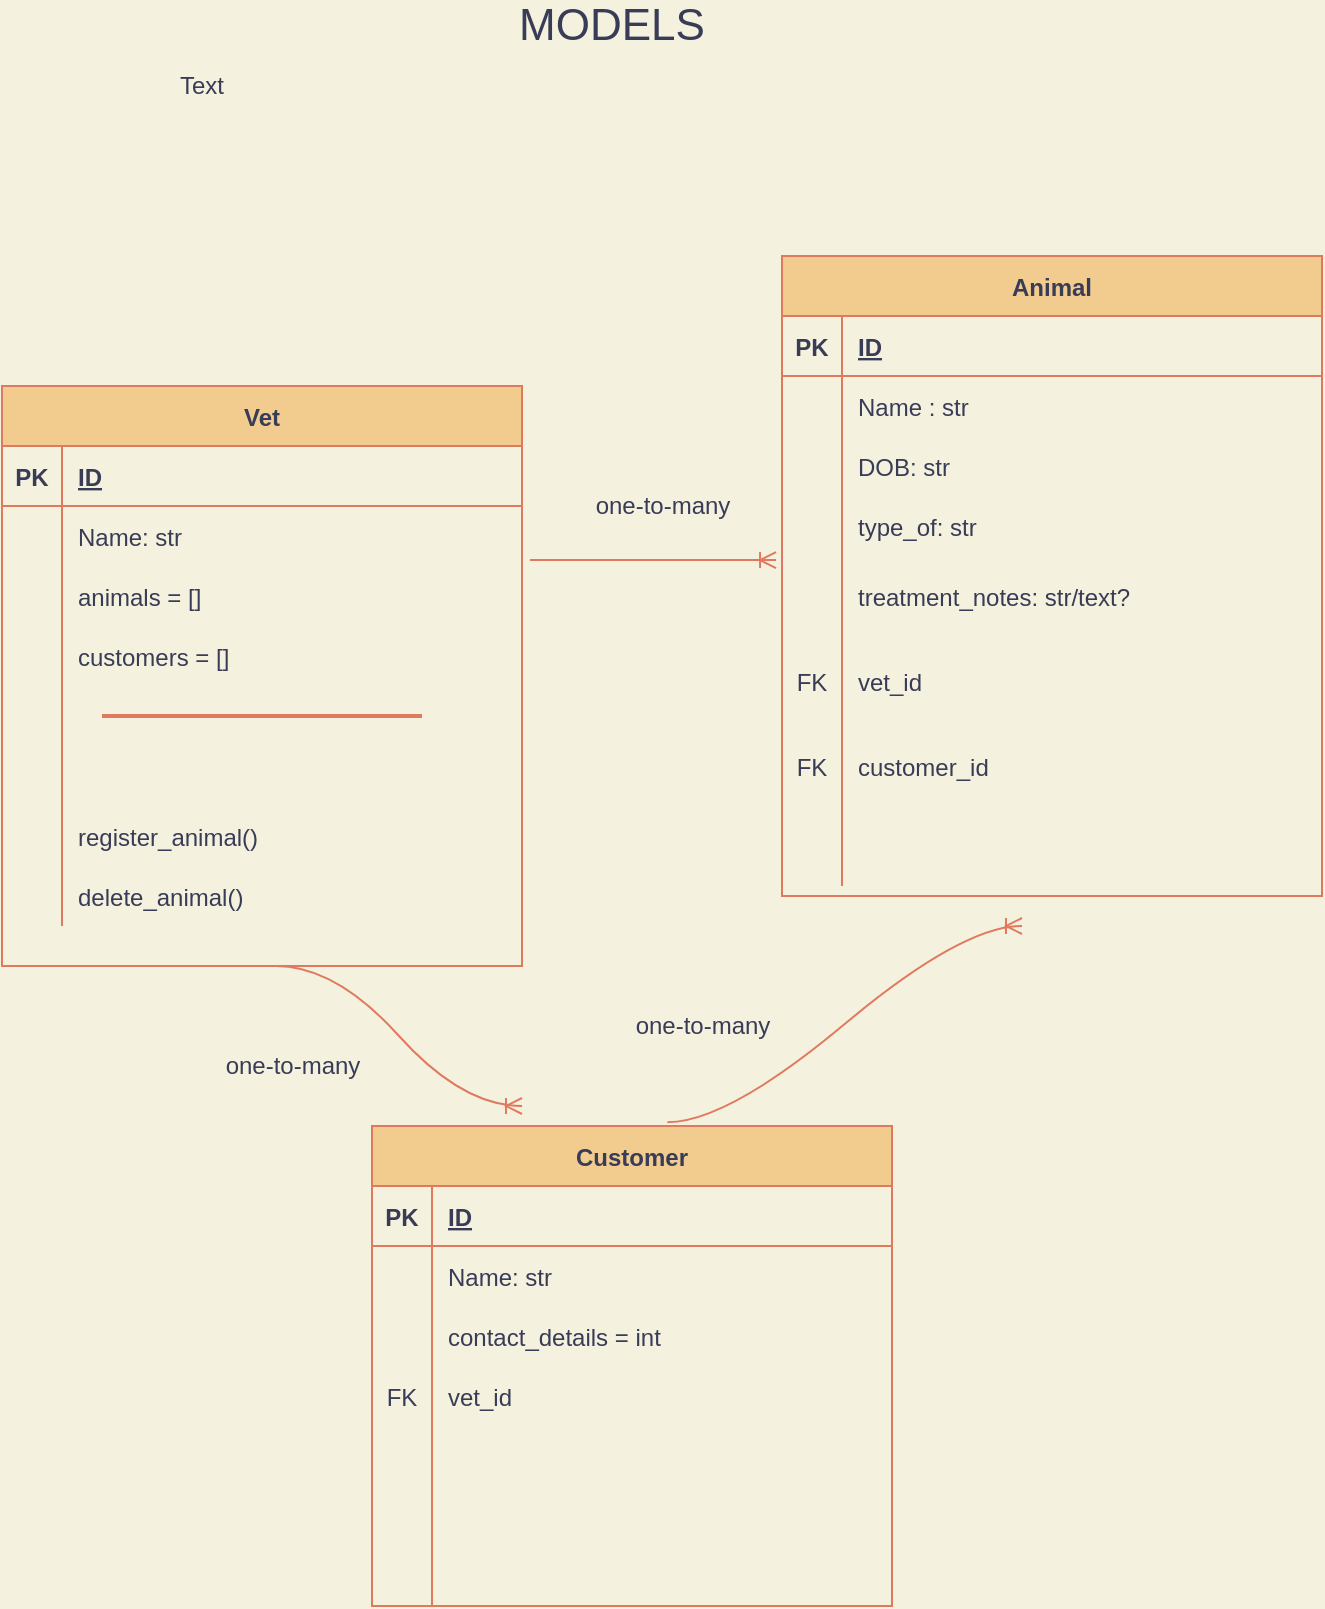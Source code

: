 <mxfile version="13.10.0" type="embed" pages="2">
    <diagram id="R2lEEEUBdFMjLlhIrx00" name="Page-1">
        <mxGraphModel dx="739" dy="760" grid="1" gridSize="10" guides="1" tooltips="1" connect="1" arrows="1" fold="1" page="1" pageScale="1" pageWidth="850" pageHeight="1100" background="#F4F1DE" math="0" shadow="0" extFonts="Permanent Marker^https://fonts.googleapis.com/css?family=Permanent+Marker">
            <root>
                <mxCell id="0"/>
                <mxCell id="1" parent="0"/>
                <mxCell id="C-vyLk0tnHw3VtMMgP7b-2" value="Animal" style="shape=table;startSize=30;container=1;collapsible=1;childLayout=tableLayout;fixedRows=1;rowLines=0;fontStyle=1;align=center;resizeLast=1;fillColor=#F2CC8F;strokeColor=#E07A5F;fontColor=#393C56;" parent="1" vertex="1">
                    <mxGeometry x="490" y="195" width="270" height="320" as="geometry"/>
                </mxCell>
                <mxCell id="C-vyLk0tnHw3VtMMgP7b-3" value="" style="shape=partialRectangle;collapsible=0;dropTarget=0;pointerEvents=0;fillColor=none;points=[[0,0.5],[1,0.5]];portConstraint=eastwest;top=0;left=0;right=0;bottom=1;strokeColor=#E07A5F;fontColor=#393C56;" parent="C-vyLk0tnHw3VtMMgP7b-2" vertex="1">
                    <mxGeometry y="30" width="270" height="30" as="geometry"/>
                </mxCell>
                <mxCell id="C-vyLk0tnHw3VtMMgP7b-4" value="PK" style="shape=partialRectangle;overflow=hidden;connectable=0;fillColor=none;top=0;left=0;bottom=0;right=0;fontStyle=1;strokeColor=#E07A5F;fontColor=#393C56;" parent="C-vyLk0tnHw3VtMMgP7b-3" vertex="1">
                    <mxGeometry width="30" height="30" as="geometry"/>
                </mxCell>
                <mxCell id="C-vyLk0tnHw3VtMMgP7b-5" value="ID" style="shape=partialRectangle;overflow=hidden;connectable=0;fillColor=none;top=0;left=0;bottom=0;right=0;align=left;spacingLeft=6;fontStyle=5;strokeColor=#E07A5F;fontColor=#393C56;" parent="C-vyLk0tnHw3VtMMgP7b-3" vertex="1">
                    <mxGeometry x="30" width="240" height="30" as="geometry"/>
                </mxCell>
                <mxCell id="C-vyLk0tnHw3VtMMgP7b-6" value="" style="shape=partialRectangle;collapsible=0;dropTarget=0;pointerEvents=0;fillColor=none;points=[[0,0.5],[1,0.5]];portConstraint=eastwest;top=0;left=0;right=0;bottom=0;strokeColor=#E07A5F;fontColor=#393C56;" parent="C-vyLk0tnHw3VtMMgP7b-2" vertex="1">
                    <mxGeometry y="60" width="270" height="30" as="geometry"/>
                </mxCell>
                <mxCell id="C-vyLk0tnHw3VtMMgP7b-7" value="" style="shape=partialRectangle;overflow=hidden;connectable=0;fillColor=none;top=0;left=0;bottom=0;right=0;strokeColor=#E07A5F;fontColor=#393C56;" parent="C-vyLk0tnHw3VtMMgP7b-6" vertex="1">
                    <mxGeometry width="30" height="30" as="geometry"/>
                </mxCell>
                <mxCell id="C-vyLk0tnHw3VtMMgP7b-8" value="Name : str" style="shape=partialRectangle;overflow=hidden;connectable=0;fillColor=none;top=0;left=0;bottom=0;right=0;align=left;spacingLeft=6;strokeColor=#E07A5F;fontColor=#393C56;" parent="C-vyLk0tnHw3VtMMgP7b-6" vertex="1">
                    <mxGeometry x="30" width="240" height="30" as="geometry"/>
                </mxCell>
                <mxCell id="C-vyLk0tnHw3VtMMgP7b-9" value="" style="shape=partialRectangle;collapsible=0;dropTarget=0;pointerEvents=0;fillColor=none;points=[[0,0.5],[1,0.5]];portConstraint=eastwest;top=0;left=0;right=0;bottom=0;strokeColor=#E07A5F;fontColor=#393C56;" parent="C-vyLk0tnHw3VtMMgP7b-2" vertex="1">
                    <mxGeometry y="90" width="270" height="30" as="geometry"/>
                </mxCell>
                <mxCell id="C-vyLk0tnHw3VtMMgP7b-10" value="" style="shape=partialRectangle;overflow=hidden;connectable=0;fillColor=none;top=0;left=0;bottom=0;right=0;strokeColor=#E07A5F;fontColor=#393C56;" parent="C-vyLk0tnHw3VtMMgP7b-9" vertex="1">
                    <mxGeometry width="30" height="30" as="geometry"/>
                </mxCell>
                <mxCell id="C-vyLk0tnHw3VtMMgP7b-11" value="DOB: str" style="shape=partialRectangle;overflow=hidden;connectable=0;fillColor=none;top=0;left=0;bottom=0;right=0;align=left;spacingLeft=6;strokeColor=#E07A5F;fontColor=#393C56;" parent="C-vyLk0tnHw3VtMMgP7b-9" vertex="1">
                    <mxGeometry x="30" width="240" height="30" as="geometry"/>
                </mxCell>
                <mxCell id="m3qaLlp12Cmb-U1JboAg-4" value="" style="shape=partialRectangle;collapsible=0;dropTarget=0;pointerEvents=0;fillColor=none;points=[[0,0.5],[1,0.5]];portConstraint=eastwest;top=0;left=0;right=0;bottom=0;strokeColor=#E07A5F;fontColor=#393C56;" parent="C-vyLk0tnHw3VtMMgP7b-2" vertex="1">
                    <mxGeometry y="120" width="270" height="30" as="geometry"/>
                </mxCell>
                <mxCell id="m3qaLlp12Cmb-U1JboAg-5" value="" style="shape=partialRectangle;overflow=hidden;connectable=0;fillColor=none;top=0;left=0;bottom=0;right=0;strokeColor=#E07A5F;fontColor=#393C56;" parent="m3qaLlp12Cmb-U1JboAg-4" vertex="1">
                    <mxGeometry width="30" height="30" as="geometry"/>
                </mxCell>
                <mxCell id="m3qaLlp12Cmb-U1JboAg-6" value="type_of: str" style="shape=partialRectangle;overflow=hidden;connectable=0;fillColor=none;top=0;left=0;bottom=0;right=0;align=left;spacingLeft=6;strokeColor=#E07A5F;fontColor=#393C56;" parent="m3qaLlp12Cmb-U1JboAg-4" vertex="1">
                    <mxGeometry x="30" width="240" height="30" as="geometry"/>
                </mxCell>
                <mxCell id="m3qaLlp12Cmb-U1JboAg-10" value="" style="shape=partialRectangle;collapsible=0;dropTarget=0;pointerEvents=0;fillColor=none;points=[[0,0.5],[1,0.5]];portConstraint=eastwest;top=0;left=0;right=0;bottom=0;strokeColor=#E07A5F;fontColor=#393C56;" parent="C-vyLk0tnHw3VtMMgP7b-2" vertex="1">
                    <mxGeometry y="150" width="270" height="40" as="geometry"/>
                </mxCell>
                <mxCell id="m3qaLlp12Cmb-U1JboAg-11" value="" style="shape=partialRectangle;overflow=hidden;connectable=0;fillColor=none;top=0;left=0;bottom=0;right=0;strokeColor=#E07A5F;fontColor=#393C56;" parent="m3qaLlp12Cmb-U1JboAg-10" vertex="1">
                    <mxGeometry width="30" height="40" as="geometry"/>
                </mxCell>
                <mxCell id="m3qaLlp12Cmb-U1JboAg-12" value="treatment_notes: str/text?" style="shape=partialRectangle;overflow=hidden;connectable=0;fillColor=none;top=0;left=0;bottom=0;right=0;align=left;spacingLeft=6;strokeColor=#E07A5F;fontColor=#393C56;" parent="m3qaLlp12Cmb-U1JboAg-10" vertex="1">
                    <mxGeometry x="30" width="240" height="40" as="geometry"/>
                </mxCell>
                <mxCell id="m3qaLlp12Cmb-U1JboAg-13" value="" style="shape=partialRectangle;collapsible=0;dropTarget=0;pointerEvents=0;fillColor=none;points=[[0,0.5],[1,0.5]];portConstraint=eastwest;top=0;left=0;right=0;bottom=0;strokeColor=#E07A5F;fontColor=#393C56;" parent="C-vyLk0tnHw3VtMMgP7b-2" vertex="1">
                    <mxGeometry y="190" width="270" height="45" as="geometry"/>
                </mxCell>
                <mxCell id="m3qaLlp12Cmb-U1JboAg-14" value="FK" style="shape=partialRectangle;overflow=hidden;connectable=0;fillColor=none;top=0;left=0;bottom=0;right=0;strokeColor=#E07A5F;fontColor=#393C56;" parent="m3qaLlp12Cmb-U1JboAg-13" vertex="1">
                    <mxGeometry width="30" height="45" as="geometry"/>
                </mxCell>
                <mxCell id="m3qaLlp12Cmb-U1JboAg-15" value="vet_id" style="shape=partialRectangle;overflow=hidden;connectable=0;fillColor=none;top=0;left=0;bottom=0;right=0;align=left;spacingLeft=6;strokeColor=#E07A5F;fontColor=#393C56;" parent="m3qaLlp12Cmb-U1JboAg-13" vertex="1">
                    <mxGeometry x="30" width="240" height="45" as="geometry"/>
                </mxCell>
                <mxCell id="s-KigwSb3vza7i4PE5DC-38" value="" style="shape=partialRectangle;collapsible=0;dropTarget=0;pointerEvents=0;fillColor=none;points=[[0,0.5],[1,0.5]];portConstraint=eastwest;top=0;left=0;right=0;bottom=0;strokeColor=#E07A5F;fontColor=#393C56;" parent="C-vyLk0tnHw3VtMMgP7b-2" vertex="1">
                    <mxGeometry y="235" width="270" height="40" as="geometry"/>
                </mxCell>
                <mxCell id="s-KigwSb3vza7i4PE5DC-39" value="FK" style="shape=partialRectangle;overflow=hidden;connectable=0;fillColor=none;top=0;left=0;bottom=0;right=0;strokeColor=#E07A5F;fontColor=#393C56;" parent="s-KigwSb3vza7i4PE5DC-38" vertex="1">
                    <mxGeometry width="30" height="40" as="geometry"/>
                </mxCell>
                <mxCell id="s-KigwSb3vza7i4PE5DC-40" value="customer_id" style="shape=partialRectangle;overflow=hidden;connectable=0;fillColor=none;top=0;left=0;bottom=0;right=0;align=left;spacingLeft=6;strokeColor=#E07A5F;fontColor=#393C56;" parent="s-KigwSb3vza7i4PE5DC-38" vertex="1">
                    <mxGeometry x="30" width="240" height="40" as="geometry"/>
                </mxCell>
                <mxCell id="IXvi4t9SbVjZ0gb9KFW6-1" value="" style="shape=partialRectangle;collapsible=0;dropTarget=0;pointerEvents=0;fillColor=none;points=[[0,0.5],[1,0.5]];portConstraint=eastwest;top=0;left=0;right=0;bottom=0;strokeColor=#E07A5F;fontColor=#393C56;" parent="C-vyLk0tnHw3VtMMgP7b-2" vertex="1">
                    <mxGeometry y="275" width="270" height="40" as="geometry"/>
                </mxCell>
                <mxCell id="IXvi4t9SbVjZ0gb9KFW6-2" value="" style="shape=partialRectangle;overflow=hidden;connectable=0;fillColor=none;top=0;left=0;bottom=0;right=0;strokeColor=#E07A5F;fontColor=#393C56;" parent="IXvi4t9SbVjZ0gb9KFW6-1" vertex="1">
                    <mxGeometry width="30" height="40" as="geometry"/>
                </mxCell>
                <mxCell id="IXvi4t9SbVjZ0gb9KFW6-3" value="" style="shape=partialRectangle;overflow=hidden;connectable=0;fillColor=none;top=0;left=0;bottom=0;right=0;align=left;spacingLeft=6;strokeColor=#E07A5F;fontColor=#393C56;" parent="IXvi4t9SbVjZ0gb9KFW6-1" vertex="1">
                    <mxGeometry x="30" width="240" height="40" as="geometry"/>
                </mxCell>
                <mxCell id="C-vyLk0tnHw3VtMMgP7b-23" value="Customer" style="shape=table;startSize=30;container=1;collapsible=1;childLayout=tableLayout;fixedRows=1;rowLines=0;fontStyle=1;align=center;resizeLast=1;fillColor=#F2CC8F;strokeColor=#E07A5F;fontColor=#393C56;" parent="1" vertex="1">
                    <mxGeometry x="285" y="630" width="260" height="240" as="geometry"/>
                </mxCell>
                <mxCell id="C-vyLk0tnHw3VtMMgP7b-24" value="" style="shape=partialRectangle;collapsible=0;dropTarget=0;pointerEvents=0;fillColor=none;points=[[0,0.5],[1,0.5]];portConstraint=eastwest;top=0;left=0;right=0;bottom=1;strokeColor=#E07A5F;fontColor=#393C56;" parent="C-vyLk0tnHw3VtMMgP7b-23" vertex="1">
                    <mxGeometry y="30" width="260" height="30" as="geometry"/>
                </mxCell>
                <mxCell id="C-vyLk0tnHw3VtMMgP7b-25" value="PK" style="shape=partialRectangle;overflow=hidden;connectable=0;fillColor=none;top=0;left=0;bottom=0;right=0;fontStyle=1;strokeColor=#E07A5F;fontColor=#393C56;" parent="C-vyLk0tnHw3VtMMgP7b-24" vertex="1">
                    <mxGeometry width="30" height="30" as="geometry"/>
                </mxCell>
                <mxCell id="C-vyLk0tnHw3VtMMgP7b-26" value="ID" style="shape=partialRectangle;overflow=hidden;connectable=0;fillColor=none;top=0;left=0;bottom=0;right=0;align=left;spacingLeft=6;fontStyle=5;strokeColor=#E07A5F;fontColor=#393C56;" parent="C-vyLk0tnHw3VtMMgP7b-24" vertex="1">
                    <mxGeometry x="30" width="230" height="30" as="geometry"/>
                </mxCell>
                <mxCell id="C-vyLk0tnHw3VtMMgP7b-27" value="" style="shape=partialRectangle;collapsible=0;dropTarget=0;pointerEvents=0;fillColor=none;points=[[0,0.5],[1,0.5]];portConstraint=eastwest;top=0;left=0;right=0;bottom=0;strokeColor=#E07A5F;fontColor=#393C56;" parent="C-vyLk0tnHw3VtMMgP7b-23" vertex="1">
                    <mxGeometry y="60" width="260" height="30" as="geometry"/>
                </mxCell>
                <mxCell id="C-vyLk0tnHw3VtMMgP7b-28" value="" style="shape=partialRectangle;overflow=hidden;connectable=0;fillColor=none;top=0;left=0;bottom=0;right=0;strokeColor=#E07A5F;fontColor=#393C56;" parent="C-vyLk0tnHw3VtMMgP7b-27" vertex="1">
                    <mxGeometry width="30" height="30" as="geometry"/>
                </mxCell>
                <mxCell id="C-vyLk0tnHw3VtMMgP7b-29" value="Name: str" style="shape=partialRectangle;overflow=hidden;connectable=0;fillColor=none;top=0;left=0;bottom=0;right=0;align=left;spacingLeft=6;strokeColor=#E07A5F;fontColor=#393C56;" parent="C-vyLk0tnHw3VtMMgP7b-27" vertex="1">
                    <mxGeometry x="30" width="230" height="30" as="geometry"/>
                </mxCell>
                <mxCell id="4" value="" style="shape=partialRectangle;collapsible=0;dropTarget=0;pointerEvents=0;fillColor=none;points=[[0,0.5],[1,0.5]];portConstraint=eastwest;top=0;left=0;right=0;bottom=0;strokeColor=#E07A5F;fontColor=#393C56;" vertex="1" parent="C-vyLk0tnHw3VtMMgP7b-23">
                    <mxGeometry y="90" width="260" height="30" as="geometry"/>
                </mxCell>
                <mxCell id="5" value="" style="shape=partialRectangle;overflow=hidden;connectable=0;fillColor=none;top=0;left=0;bottom=0;right=0;strokeColor=#E07A5F;fontColor=#393C56;" vertex="1" parent="4">
                    <mxGeometry width="30" height="30" as="geometry"/>
                </mxCell>
                <mxCell id="6" value="contact_details = int" style="shape=partialRectangle;overflow=hidden;connectable=0;fillColor=none;top=0;left=0;bottom=0;right=0;align=left;spacingLeft=6;strokeColor=#E07A5F;fontColor=#393C56;" vertex="1" parent="4">
                    <mxGeometry x="30" width="230" height="30" as="geometry"/>
                </mxCell>
                <mxCell id="NEEXJx2L8Bbpgz6CrJtG-1" value="" style="shape=partialRectangle;collapsible=0;dropTarget=0;pointerEvents=0;fillColor=none;points=[[0,0.5],[1,0.5]];portConstraint=eastwest;top=0;left=0;right=0;bottom=0;strokeColor=#E07A5F;fontColor=#393C56;" parent="C-vyLk0tnHw3VtMMgP7b-23" vertex="1">
                    <mxGeometry y="120" width="260" height="30" as="geometry"/>
                </mxCell>
                <mxCell id="NEEXJx2L8Bbpgz6CrJtG-2" value="FK" style="shape=partialRectangle;overflow=hidden;connectable=0;fillColor=none;top=0;left=0;bottom=0;right=0;strokeColor=#E07A5F;fontColor=#393C56;" parent="NEEXJx2L8Bbpgz6CrJtG-1" vertex="1">
                    <mxGeometry width="30" height="30" as="geometry"/>
                </mxCell>
                <mxCell id="NEEXJx2L8Bbpgz6CrJtG-3" value="vet_id" style="shape=partialRectangle;overflow=hidden;connectable=0;fillColor=none;top=0;left=0;bottom=0;right=0;align=left;spacingLeft=6;strokeColor=#E07A5F;fontColor=#393C56;" parent="NEEXJx2L8Bbpgz6CrJtG-1" vertex="1">
                    <mxGeometry x="30" width="230" height="30" as="geometry"/>
                </mxCell>
                <mxCell id="sMl9wzCmshgmMqr8aEdK-1" value="" style="shape=partialRectangle;collapsible=0;dropTarget=0;pointerEvents=0;fillColor=none;points=[[0,0.5],[1,0.5]];portConstraint=eastwest;top=0;left=0;right=0;bottom=0;strokeColor=#E07A5F;fontColor=#393C56;" parent="C-vyLk0tnHw3VtMMgP7b-23" vertex="1">
                    <mxGeometry y="150" width="260" height="30" as="geometry"/>
                </mxCell>
                <mxCell id="sMl9wzCmshgmMqr8aEdK-2" value="" style="shape=partialRectangle;overflow=hidden;connectable=0;fillColor=none;top=0;left=0;bottom=0;right=0;strokeColor=#E07A5F;fontColor=#393C56;" parent="sMl9wzCmshgmMqr8aEdK-1" vertex="1">
                    <mxGeometry width="30" height="30" as="geometry"/>
                </mxCell>
                <mxCell id="sMl9wzCmshgmMqr8aEdK-3" value="" style="shape=partialRectangle;overflow=hidden;connectable=0;fillColor=none;top=0;left=0;bottom=0;right=0;align=left;spacingLeft=6;strokeColor=#E07A5F;fontColor=#393C56;" parent="sMl9wzCmshgmMqr8aEdK-1" vertex="1">
                    <mxGeometry x="30" width="230" height="30" as="geometry"/>
                </mxCell>
                <mxCell id="sMl9wzCmshgmMqr8aEdK-4" value="" style="shape=partialRectangle;collapsible=0;dropTarget=0;pointerEvents=0;fillColor=none;points=[[0,0.5],[1,0.5]];portConstraint=eastwest;top=0;left=0;right=0;bottom=0;strokeColor=#E07A5F;fontColor=#393C56;" parent="C-vyLk0tnHw3VtMMgP7b-23" vertex="1">
                    <mxGeometry y="180" width="260" height="30" as="geometry"/>
                </mxCell>
                <mxCell id="sMl9wzCmshgmMqr8aEdK-5" value="" style="shape=partialRectangle;overflow=hidden;connectable=0;fillColor=none;top=0;left=0;bottom=0;right=0;strokeColor=#E07A5F;fontColor=#393C56;" parent="sMl9wzCmshgmMqr8aEdK-4" vertex="1">
                    <mxGeometry width="30" height="30" as="geometry"/>
                </mxCell>
                <mxCell id="sMl9wzCmshgmMqr8aEdK-6" value="" style="shape=partialRectangle;overflow=hidden;connectable=0;fillColor=none;top=0;left=0;bottom=0;right=0;align=left;spacingLeft=6;strokeColor=#E07A5F;fontColor=#393C56;" parent="sMl9wzCmshgmMqr8aEdK-4" vertex="1">
                    <mxGeometry x="30" width="230" height="30" as="geometry"/>
                </mxCell>
                <mxCell id="s-KigwSb3vza7i4PE5DC-77" value="" style="shape=partialRectangle;collapsible=0;dropTarget=0;pointerEvents=0;fillColor=none;points=[[0,0.5],[1,0.5]];portConstraint=eastwest;top=0;left=0;right=0;bottom=0;strokeColor=#E07A5F;fontColor=#393C56;" parent="C-vyLk0tnHw3VtMMgP7b-23" vertex="1">
                    <mxGeometry y="210" width="260" height="30" as="geometry"/>
                </mxCell>
                <mxCell id="s-KigwSb3vza7i4PE5DC-78" value="" style="shape=partialRectangle;overflow=hidden;connectable=0;fillColor=none;top=0;left=0;bottom=0;right=0;strokeColor=#E07A5F;fontColor=#393C56;" parent="s-KigwSb3vza7i4PE5DC-77" vertex="1">
                    <mxGeometry width="30" height="30" as="geometry"/>
                </mxCell>
                <mxCell id="s-KigwSb3vza7i4PE5DC-79" value="" style="shape=partialRectangle;overflow=hidden;connectable=0;fillColor=none;top=0;left=0;bottom=0;right=0;align=left;spacingLeft=6;strokeColor=#E07A5F;fontColor=#393C56;" parent="s-KigwSb3vza7i4PE5DC-77" vertex="1">
                    <mxGeometry x="30" width="230" height="30" as="geometry"/>
                </mxCell>
                <mxCell id="m3qaLlp12Cmb-U1JboAg-1" value="" style="edgeStyle=entityRelationEdgeStyle;fontSize=12;html=1;endArrow=ERoneToMany;strokeColor=#E07A5F;fillColor=#F2CC8F;curved=1;entryX=-0.011;entryY=0.058;entryDx=0;entryDy=0;entryPerimeter=0;fontColor=#393C56;labelBackgroundColor=#F4F1DE;" parent="1" edge="1">
                    <mxGeometry width="100" height="100" relative="1" as="geometry">
                        <mxPoint x="364" y="347" as="sourcePoint"/>
                        <mxPoint x="487.03" y="347.03" as="targetPoint"/>
                    </mxGeometry>
                </mxCell>
                <mxCell id="2M-peekqNy5MApfXIUkE-1" value="MODELS" style="text;html=1;strokeColor=none;fillColor=none;align=center;verticalAlign=middle;whiteSpace=wrap;rounded=0;fontColor=#393C56;fontSize=22;" parent="1" vertex="1">
                    <mxGeometry x="385" y="70" width="40" height="20" as="geometry"/>
                </mxCell>
                <mxCell id="ScVmh2xk-ahlKoW7a5Xp-1" value="one-to-many" style="text;html=1;align=center;verticalAlign=middle;resizable=0;points=[];autosize=1;fontColor=#393C56;" parent="1" vertex="1">
                    <mxGeometry x="390" y="310" width="80" height="20" as="geometry"/>
                </mxCell>
                <mxCell id="s-KigwSb3vza7i4PE5DC-36" value="" style="line;strokeWidth=2;html=1;rounded=0;labelBackgroundColor=none;sketch=0;fillColor=#F2CC8F;fontColor=#393C56;strokeColor=#E07A5F;" parent="1" vertex="1">
                    <mxGeometry x="150" y="420" width="160" height="10" as="geometry"/>
                </mxCell>
                <mxCell id="s-KigwSb3vza7i4PE5DC-41" value="Vet" style="shape=table;startSize=30;container=1;collapsible=1;childLayout=tableLayout;fixedRows=1;rowLines=0;fontStyle=1;align=center;resizeLast=1;fillColor=#F2CC8F;strokeColor=#E07A5F;fontColor=#393C56;" parent="1" vertex="1">
                    <mxGeometry x="100" y="260" width="260" height="290" as="geometry"/>
                </mxCell>
                <mxCell id="s-KigwSb3vza7i4PE5DC-42" value="" style="shape=partialRectangle;collapsible=0;dropTarget=0;pointerEvents=0;fillColor=none;points=[[0,0.5],[1,0.5]];portConstraint=eastwest;top=0;left=0;right=0;bottom=1;strokeColor=#E07A5F;fontColor=#393C56;" parent="s-KigwSb3vza7i4PE5DC-41" vertex="1">
                    <mxGeometry y="30" width="260" height="30" as="geometry"/>
                </mxCell>
                <mxCell id="s-KigwSb3vza7i4PE5DC-43" value="PK" style="shape=partialRectangle;overflow=hidden;connectable=0;fillColor=none;top=0;left=0;bottom=0;right=0;fontStyle=1;strokeColor=#E07A5F;fontColor=#393C56;" parent="s-KigwSb3vza7i4PE5DC-42" vertex="1">
                    <mxGeometry width="30" height="30" as="geometry"/>
                </mxCell>
                <mxCell id="s-KigwSb3vza7i4PE5DC-44" value="ID" style="shape=partialRectangle;overflow=hidden;connectable=0;fillColor=none;top=0;left=0;bottom=0;right=0;align=left;spacingLeft=6;fontStyle=5;strokeColor=#E07A5F;fontColor=#393C56;" parent="s-KigwSb3vza7i4PE5DC-42" vertex="1">
                    <mxGeometry x="30" width="230" height="30" as="geometry"/>
                </mxCell>
                <mxCell id="s-KigwSb3vza7i4PE5DC-45" value="" style="shape=partialRectangle;collapsible=0;dropTarget=0;pointerEvents=0;fillColor=none;points=[[0,0.5],[1,0.5]];portConstraint=eastwest;top=0;left=0;right=0;bottom=0;strokeColor=#E07A5F;fontColor=#393C56;" parent="s-KigwSb3vza7i4PE5DC-41" vertex="1">
                    <mxGeometry y="60" width="260" height="30" as="geometry"/>
                </mxCell>
                <mxCell id="s-KigwSb3vza7i4PE5DC-46" value="" style="shape=partialRectangle;overflow=hidden;connectable=0;fillColor=none;top=0;left=0;bottom=0;right=0;strokeColor=#E07A5F;fontColor=#393C56;" parent="s-KigwSb3vza7i4PE5DC-45" vertex="1">
                    <mxGeometry width="30" height="30" as="geometry"/>
                </mxCell>
                <mxCell id="s-KigwSb3vza7i4PE5DC-47" value="Name: str" style="shape=partialRectangle;overflow=hidden;connectable=0;fillColor=none;top=0;left=0;bottom=0;right=0;align=left;spacingLeft=6;strokeColor=#E07A5F;fontColor=#393C56;" parent="s-KigwSb3vza7i4PE5DC-45" vertex="1">
                    <mxGeometry x="30" width="230" height="30" as="geometry"/>
                </mxCell>
                <mxCell id="s-KigwSb3vza7i4PE5DC-48" value="" style="shape=partialRectangle;collapsible=0;dropTarget=0;pointerEvents=0;fillColor=none;points=[[0,0.5],[1,0.5]];portConstraint=eastwest;top=0;left=0;right=0;bottom=0;strokeColor=#E07A5F;fontColor=#393C56;" parent="s-KigwSb3vza7i4PE5DC-41" vertex="1">
                    <mxGeometry y="90" width="260" height="30" as="geometry"/>
                </mxCell>
                <mxCell id="s-KigwSb3vza7i4PE5DC-49" value="" style="shape=partialRectangle;overflow=hidden;connectable=0;fillColor=none;top=0;left=0;bottom=0;right=0;strokeColor=#E07A5F;fontColor=#393C56;" parent="s-KigwSb3vza7i4PE5DC-48" vertex="1">
                    <mxGeometry width="30" height="30" as="geometry"/>
                </mxCell>
                <mxCell id="s-KigwSb3vza7i4PE5DC-50" value="animals = []" style="shape=partialRectangle;overflow=hidden;connectable=0;fillColor=none;top=0;left=0;bottom=0;right=0;align=left;spacingLeft=6;strokeColor=#E07A5F;fontColor=#393C56;" parent="s-KigwSb3vza7i4PE5DC-48" vertex="1">
                    <mxGeometry x="30" width="230" height="30" as="geometry"/>
                </mxCell>
                <mxCell id="s-KigwSb3vza7i4PE5DC-51" value="" style="shape=partialRectangle;collapsible=0;dropTarget=0;pointerEvents=0;fillColor=none;points=[[0,0.5],[1,0.5]];portConstraint=eastwest;top=0;left=0;right=0;bottom=0;strokeColor=#E07A5F;fontColor=#393C56;" parent="s-KigwSb3vza7i4PE5DC-41" vertex="1">
                    <mxGeometry y="120" width="260" height="30" as="geometry"/>
                </mxCell>
                <mxCell id="s-KigwSb3vza7i4PE5DC-52" value="" style="shape=partialRectangle;overflow=hidden;connectable=0;fillColor=none;top=0;left=0;bottom=0;right=0;strokeColor=#E07A5F;fontColor=#393C56;" parent="s-KigwSb3vza7i4PE5DC-51" vertex="1">
                    <mxGeometry width="30" height="30" as="geometry"/>
                </mxCell>
                <mxCell id="s-KigwSb3vza7i4PE5DC-53" value="customers = []" style="shape=partialRectangle;overflow=hidden;connectable=0;fillColor=none;top=0;left=0;bottom=0;right=0;align=left;spacingLeft=6;strokeColor=#E07A5F;fontColor=#393C56;" parent="s-KigwSb3vza7i4PE5DC-51" vertex="1">
                    <mxGeometry x="30" width="230" height="30" as="geometry"/>
                </mxCell>
                <mxCell id="s-KigwSb3vza7i4PE5DC-54" value="" style="shape=partialRectangle;collapsible=0;dropTarget=0;pointerEvents=0;fillColor=none;points=[[0,0.5],[1,0.5]];portConstraint=eastwest;top=0;left=0;right=0;bottom=0;strokeColor=#E07A5F;fontColor=#393C56;" parent="s-KigwSb3vza7i4PE5DC-41" vertex="1">
                    <mxGeometry y="150" width="260" height="30" as="geometry"/>
                </mxCell>
                <mxCell id="s-KigwSb3vza7i4PE5DC-55" value="" style="shape=partialRectangle;overflow=hidden;connectable=0;fillColor=none;top=0;left=0;bottom=0;right=0;strokeColor=#E07A5F;fontColor=#393C56;" parent="s-KigwSb3vza7i4PE5DC-54" vertex="1">
                    <mxGeometry width="30" height="30" as="geometry"/>
                </mxCell>
                <mxCell id="s-KigwSb3vza7i4PE5DC-56" value="" style="shape=partialRectangle;overflow=hidden;connectable=0;fillColor=none;top=0;left=0;bottom=0;right=0;align=left;spacingLeft=6;strokeColor=#E07A5F;fontColor=#393C56;" parent="s-KigwSb3vza7i4PE5DC-54" vertex="1">
                    <mxGeometry x="30" width="230" height="30" as="geometry"/>
                </mxCell>
                <mxCell id="s-KigwSb3vza7i4PE5DC-57" value="" style="shape=partialRectangle;collapsible=0;dropTarget=0;pointerEvents=0;fillColor=none;points=[[0,0.5],[1,0.5]];portConstraint=eastwest;top=0;left=0;right=0;bottom=0;strokeColor=#E07A5F;fontColor=#393C56;" parent="s-KigwSb3vza7i4PE5DC-41" vertex="1">
                    <mxGeometry y="180" width="260" height="30" as="geometry"/>
                </mxCell>
                <mxCell id="s-KigwSb3vza7i4PE5DC-58" value="" style="shape=partialRectangle;overflow=hidden;connectable=0;fillColor=none;top=0;left=0;bottom=0;right=0;strokeColor=#E07A5F;fontColor=#393C56;" parent="s-KigwSb3vza7i4PE5DC-57" vertex="1">
                    <mxGeometry width="30" height="30" as="geometry"/>
                </mxCell>
                <mxCell id="s-KigwSb3vza7i4PE5DC-59" value="" style="shape=partialRectangle;overflow=hidden;connectable=0;fillColor=none;top=0;left=0;bottom=0;right=0;align=left;spacingLeft=6;strokeColor=#E07A5F;fontColor=#393C56;" parent="s-KigwSb3vza7i4PE5DC-57" vertex="1">
                    <mxGeometry x="30" width="230" height="30" as="geometry"/>
                </mxCell>
                <mxCell id="s-KigwSb3vza7i4PE5DC-60" value="" style="shape=partialRectangle;collapsible=0;dropTarget=0;pointerEvents=0;fillColor=none;points=[[0,0.5],[1,0.5]];portConstraint=eastwest;top=0;left=0;right=0;bottom=0;strokeColor=#E07A5F;fontColor=#393C56;" parent="s-KigwSb3vza7i4PE5DC-41" vertex="1">
                    <mxGeometry y="210" width="260" height="30" as="geometry"/>
                </mxCell>
                <mxCell id="s-KigwSb3vza7i4PE5DC-61" value="" style="shape=partialRectangle;overflow=hidden;connectable=0;fillColor=none;top=0;left=0;bottom=0;right=0;strokeColor=#E07A5F;fontColor=#393C56;" parent="s-KigwSb3vza7i4PE5DC-60" vertex="1">
                    <mxGeometry width="30" height="30" as="geometry"/>
                </mxCell>
                <mxCell id="s-KigwSb3vza7i4PE5DC-62" value="register_animal()" style="shape=partialRectangle;overflow=hidden;connectable=0;fillColor=none;top=0;left=0;bottom=0;right=0;align=left;spacingLeft=6;strokeColor=#E07A5F;fontColor=#393C56;" parent="s-KigwSb3vza7i4PE5DC-60" vertex="1">
                    <mxGeometry x="30" width="230" height="30" as="geometry"/>
                </mxCell>
                <mxCell id="s-KigwSb3vza7i4PE5DC-63" value="" style="shape=partialRectangle;collapsible=0;dropTarget=0;pointerEvents=0;fillColor=none;points=[[0,0.5],[1,0.5]];portConstraint=eastwest;top=0;left=0;right=0;bottom=0;strokeColor=#E07A5F;fontColor=#393C56;" parent="s-KigwSb3vza7i4PE5DC-41" vertex="1">
                    <mxGeometry y="240" width="260" height="30" as="geometry"/>
                </mxCell>
                <mxCell id="s-KigwSb3vza7i4PE5DC-64" value="" style="shape=partialRectangle;overflow=hidden;connectable=0;fillColor=none;top=0;left=0;bottom=0;right=0;strokeColor=#E07A5F;fontColor=#393C56;" parent="s-KigwSb3vza7i4PE5DC-63" vertex="1">
                    <mxGeometry width="30" height="30" as="geometry"/>
                </mxCell>
                <mxCell id="s-KigwSb3vza7i4PE5DC-65" value="delete_animal()" style="shape=partialRectangle;overflow=hidden;connectable=0;fillColor=none;top=0;left=0;bottom=0;right=0;align=left;spacingLeft=6;strokeColor=#E07A5F;fontColor=#393C56;" parent="s-KigwSb3vza7i4PE5DC-63" vertex="1">
                    <mxGeometry x="30" width="230" height="30" as="geometry"/>
                </mxCell>
                <mxCell id="6WYZzebc0GBA0RKRzfge-1" value="" style="edgeStyle=entityRelationEdgeStyle;fontSize=12;html=1;endArrow=ERoneToMany;strokeColor=#E07A5F;fillColor=#F2CC8F;curved=1;fontColor=#393C56;labelBackgroundColor=#F4F1DE;" parent="1" edge="1">
                    <mxGeometry width="100" height="100" relative="1" as="geometry">
                        <mxPoint x="237" y="550" as="sourcePoint"/>
                        <mxPoint x="360" y="620" as="targetPoint"/>
                    </mxGeometry>
                </mxCell>
                <mxCell id="6WYZzebc0GBA0RKRzfge-2" value="one-to-many" style="text;html=1;align=center;verticalAlign=middle;resizable=0;points=[];autosize=1;fontColor=#393C56;" parent="1" vertex="1">
                    <mxGeometry x="205" y="590" width="80" height="20" as="geometry"/>
                </mxCell>
                <mxCell id="6WYZzebc0GBA0RKRzfge-3" value="" style="edgeStyle=entityRelationEdgeStyle;fontSize=12;html=1;endArrow=ERoneToMany;strokeColor=#E07A5F;fillColor=#F2CC8F;curved=1;exitX=0.568;exitY=-0.008;exitDx=0;exitDy=0;exitPerimeter=0;fontColor=#393C56;labelBackgroundColor=#F4F1DE;" parent="1" source="C-vyLk0tnHw3VtMMgP7b-23" edge="1">
                    <mxGeometry width="100" height="100" relative="1" as="geometry">
                        <mxPoint x="440" y="550" as="sourcePoint"/>
                        <mxPoint x="610" y="530" as="targetPoint"/>
                    </mxGeometry>
                </mxCell>
                <mxCell id="6WYZzebc0GBA0RKRzfge-4" value="one-to-many" style="text;html=1;align=center;verticalAlign=middle;resizable=0;points=[];autosize=1;fontColor=#393C56;" parent="1" vertex="1">
                    <mxGeometry x="410" y="570" width="80" height="20" as="geometry"/>
                </mxCell>
                <mxCell id="2" value="Text" style="text;html=1;strokeColor=none;fillColor=none;align=center;verticalAlign=middle;whiteSpace=wrap;rounded=0;sketch=0;fontColor=#393C56;" vertex="1" parent="1">
                    <mxGeometry x="180" y="100" width="40" height="20" as="geometry"/>
                </mxCell>
            </root>
        </mxGraphModel>
    </diagram>
    <diagram id="rSBqZeCoSOHBdyiPo5w2" name="Page-2">
        <mxGraphModel dx="928" dy="565" grid="1" gridSize="10" guides="1" tooltips="1" connect="1" arrows="1" fold="1" page="1" pageScale="1" pageWidth="827" pageHeight="1169" math="0" shadow="0">
            <root>
                <mxCell id="lDHYs7ZyNJDyZTK_fsyR-0"/>
                <mxCell id="lDHYs7ZyNJDyZTK_fsyR-1" parent="lDHYs7ZyNJDyZTK_fsyR-0"/>
                <mxCell id="Sy6s8A0JcSs1XR2398G7-0" value="MODEL" style="text;html=1;align=center;verticalAlign=middle;resizable=0;points=[];autosize=1;fontColor=#095C86;fontStyle=1" parent="lDHYs7ZyNJDyZTK_fsyR-1" vertex="1">
                    <mxGeometry x="120" y="30" width="60" height="20" as="geometry"/>
                </mxCell>
                <mxCell id="Sy6s8A0JcSs1XR2398G7-1" value="DATABASE" style="text;html=1;align=center;verticalAlign=middle;resizable=0;points=[];autosize=1;fontColor=#095C86;fontStyle=1" parent="lDHYs7ZyNJDyZTK_fsyR-1" vertex="1">
                    <mxGeometry x="110" y="330" width="80" height="20" as="geometry"/>
                </mxCell>
                <mxCell id="Sy6s8A0JcSs1XR2398G7-2" value="Animals" style="swimlane;fontStyle=0;childLayout=stackLayout;horizontal=1;startSize=26;horizontalStack=0;resizeParent=1;resizeParentMax=0;resizeLast=0;collapsible=1;marginBottom=0;align=center;fontSize=14;rounded=0;strokeColor=#AF45ED;fillColor=#F694C1;fontColor=#095C86;" parent="lDHYs7ZyNJDyZTK_fsyR-1" vertex="1">
                    <mxGeometry x="90" y="70" width="160" height="188" as="geometry"/>
                </mxCell>
                <mxCell id="Sy6s8A0JcSs1XR2398G7-3" value="NAME = STR" style="text;strokeColor=none;fillColor=none;spacingLeft=4;spacingRight=4;overflow=hidden;rotatable=0;points=[[0,0.5],[1,0.5]];portConstraint=eastwest;fontSize=12;fontColor=#095C86;" parent="Sy6s8A0JcSs1XR2398G7-2" vertex="1">
                    <mxGeometry y="26" width="160" height="30" as="geometry"/>
                </mxCell>
                <mxCell id="Sy6s8A0JcSs1XR2398G7-4" value="DOB = STR" style="text;strokeColor=none;fillColor=none;spacingLeft=4;spacingRight=4;overflow=hidden;rotatable=0;points=[[0,0.5],[1,0.5]];portConstraint=eastwest;fontSize=12;fontColor=#095C86;" parent="Sy6s8A0JcSs1XR2398G7-2" vertex="1">
                    <mxGeometry y="56" width="160" height="30" as="geometry"/>
                </mxCell>
                <mxCell id="Sy6s8A0JcSs1XR2398G7-5" value="TYPE = STR" style="text;strokeColor=none;fillColor=none;spacingLeft=4;spacingRight=4;overflow=hidden;rotatable=0;points=[[0,0.5],[1,0.5]];portConstraint=eastwest;fontSize=12;fontColor=#095C86;" parent="Sy6s8A0JcSs1XR2398G7-2" vertex="1">
                    <mxGeometry y="86" width="160" height="34" as="geometry"/>
                </mxCell>
                <mxCell id="Sy6s8A0JcSs1XR2398G7-6" value="CONTACT_DETAILS = INT" style="text;strokeColor=none;fillColor=none;spacingLeft=4;spacingRight=4;overflow=hidden;rotatable=0;points=[[0,0.5],[1,0.5]];portConstraint=eastwest;fontSize=12;fontColor=#095C86;" parent="Sy6s8A0JcSs1XR2398G7-2" vertex="1">
                    <mxGeometry y="120" width="160" height="34" as="geometry"/>
                </mxCell>
                <mxCell id="Sy6s8A0JcSs1XR2398G7-7" value="NOTES = STR" style="text;strokeColor=none;fillColor=none;spacingLeft=4;spacingRight=4;overflow=hidden;rotatable=0;points=[[0,0.5],[1,0.5]];portConstraint=eastwest;fontSize=12;fontColor=#095C86;" parent="Sy6s8A0JcSs1XR2398G7-2" vertex="1">
                    <mxGeometry y="154" width="160" height="34" as="geometry"/>
                </mxCell>
                <mxCell id="Sy6s8A0JcSs1XR2398G7-23" value="Animals" style="shape=table;html=1;whiteSpace=wrap;startSize=30;container=1;collapsible=0;childLayout=tableLayout;fontStyle=1;align=center;rounded=0;strokeColor=#AF45ED;fillColor=#F694C1;fontColor=#095C86;" parent="lDHYs7ZyNJDyZTK_fsyR-1" vertex="1">
                    <mxGeometry x="80" y="740" width="1350" height="180" as="geometry"/>
                </mxCell>
                <mxCell id="Sy6s8A0JcSs1XR2398G7-24" value="" style="shape=partialRectangle;html=1;whiteSpace=wrap;collapsible=0;dropTarget=0;pointerEvents=0;fillColor=none;top=0;left=0;bottom=0;right=0;points=[[0,0.5],[1,0.5]];portConstraint=eastwest;strokeColor=#AF45ED;fontColor=#095C86;" parent="Sy6s8A0JcSs1XR2398G7-23" vertex="1">
                    <mxGeometry y="30" width="1350" height="50" as="geometry"/>
                </mxCell>
                <mxCell id="Sy6s8A0JcSs1XR2398G7-25" value="PK_Animal_ID" style="shape=partialRectangle;html=1;whiteSpace=wrap;connectable=0;fillColor=none;top=0;left=0;bottom=0;right=0;overflow=hidden;strokeColor=#AF45ED;fontColor=#095C86;" parent="Sy6s8A0JcSs1XR2398G7-24" vertex="1">
                    <mxGeometry width="168" height="50" as="geometry"/>
                </mxCell>
                <mxCell id="Sy6s8A0JcSs1XR2398G7-26" value="NAME" style="shape=partialRectangle;html=1;whiteSpace=wrap;connectable=0;fillColor=none;top=0;left=0;bottom=0;right=0;overflow=hidden;strokeColor=#AF45ED;fontColor=#095C86;" parent="Sy6s8A0JcSs1XR2398G7-24" vertex="1">
                    <mxGeometry x="168" width="172" height="50" as="geometry"/>
                </mxCell>
                <mxCell id="Sy6s8A0JcSs1XR2398G7-27" value="DOB" style="shape=partialRectangle;html=1;whiteSpace=wrap;connectable=0;fillColor=none;top=0;left=0;bottom=0;right=0;overflow=hidden;strokeColor=#AF45ED;fontColor=#095C86;" parent="Sy6s8A0JcSs1XR2398G7-24" vertex="1">
                    <mxGeometry x="340" width="167" height="50" as="geometry"/>
                </mxCell>
                <mxCell id="Sy6s8A0JcSs1XR2398G7-51" value="TYPE" style="shape=partialRectangle;html=1;whiteSpace=wrap;connectable=0;fillColor=none;top=0;left=0;bottom=0;right=0;overflow=hidden;strokeColor=#AF45ED;fontColor=#095C86;" parent="Sy6s8A0JcSs1XR2398G7-24" vertex="1">
                    <mxGeometry x="507" width="169" height="50" as="geometry"/>
                </mxCell>
                <mxCell id="Sy6s8A0JcSs1XR2398G7-54" value="&lt;span&gt;CONTACT_DETAILS&lt;/span&gt;" style="shape=partialRectangle;html=1;whiteSpace=wrap;connectable=0;fillColor=none;top=0;left=0;bottom=0;right=0;overflow=hidden;strokeColor=#AF45ED;fontColor=#095C86;" parent="Sy6s8A0JcSs1XR2398G7-24" vertex="1">
                    <mxGeometry x="676" width="168" height="50" as="geometry"/>
                </mxCell>
                <mxCell id="Sy6s8A0JcSs1XR2398G7-48" value="NOTES" style="shape=partialRectangle;html=1;whiteSpace=wrap;connectable=0;fillColor=none;top=0;left=0;bottom=0;right=0;overflow=hidden;strokeColor=#AF45ED;fontColor=#095C86;" parent="Sy6s8A0JcSs1XR2398G7-24" vertex="1">
                    <mxGeometry x="844" width="170" height="50" as="geometry"/>
                </mxCell>
                <mxCell id="Wd3YeD7j31b_GXN4Pdq--17" value="FK_Vet_ID" style="shape=partialRectangle;html=1;whiteSpace=wrap;connectable=0;fillColor=none;top=0;left=0;bottom=0;right=0;overflow=hidden;strokeColor=#AF45ED;fontColor=#095C86;" parent="Sy6s8A0JcSs1XR2398G7-24" vertex="1">
                    <mxGeometry x="1014" width="168" height="50" as="geometry"/>
                </mxCell>
                <mxCell id="aN0Vx6FvsE0vehQAyJre-19" value="FK_Customer_ID&lt;br&gt;" style="shape=partialRectangle;html=1;whiteSpace=wrap;connectable=0;fillColor=none;top=0;left=0;bottom=0;right=0;overflow=hidden;strokeColor=#AF45ED;fontColor=#095C86;" parent="Sy6s8A0JcSs1XR2398G7-24" vertex="1">
                    <mxGeometry x="1182" width="168" height="50" as="geometry"/>
                </mxCell>
                <mxCell id="Sy6s8A0JcSs1XR2398G7-28" value="" style="shape=partialRectangle;html=1;whiteSpace=wrap;collapsible=0;dropTarget=0;pointerEvents=0;fillColor=none;top=0;left=0;bottom=0;right=0;points=[[0,0.5],[1,0.5]];portConstraint=eastwest;strokeColor=#AF45ED;fontColor=#095C86;" parent="Sy6s8A0JcSs1XR2398G7-23" vertex="1">
                    <mxGeometry y="80" width="1350" height="50" as="geometry"/>
                </mxCell>
                <mxCell id="Sy6s8A0JcSs1XR2398G7-29" value="1" style="shape=partialRectangle;html=1;whiteSpace=wrap;connectable=0;fillColor=none;top=0;left=0;bottom=0;right=0;overflow=hidden;strokeColor=#AF45ED;fontColor=#095C86;" parent="Sy6s8A0JcSs1XR2398G7-28" vertex="1">
                    <mxGeometry width="168" height="50" as="geometry"/>
                </mxCell>
                <mxCell id="Sy6s8A0JcSs1XR2398G7-30" value="ZERO" style="shape=partialRectangle;html=1;whiteSpace=wrap;connectable=0;fillColor=none;top=0;left=0;bottom=0;right=0;overflow=hidden;strokeColor=#AF45ED;fontColor=#095C86;" parent="Sy6s8A0JcSs1XR2398G7-28" vertex="1">
                    <mxGeometry x="168" width="172" height="50" as="geometry"/>
                </mxCell>
                <mxCell id="Sy6s8A0JcSs1XR2398G7-31" value="" style="shape=partialRectangle;html=1;whiteSpace=wrap;connectable=0;fillColor=none;top=0;left=0;bottom=0;right=0;overflow=hidden;strokeColor=#AF45ED;fontColor=#095C86;" parent="Sy6s8A0JcSs1XR2398G7-28" vertex="1">
                    <mxGeometry x="340" width="167" height="50" as="geometry"/>
                </mxCell>
                <mxCell id="Sy6s8A0JcSs1XR2398G7-52" style="shape=partialRectangle;html=1;whiteSpace=wrap;connectable=0;fillColor=none;top=0;left=0;bottom=0;right=0;overflow=hidden;strokeColor=#AF45ED;fontColor=#095C86;" parent="Sy6s8A0JcSs1XR2398G7-28" vertex="1">
                    <mxGeometry x="507" width="169" height="50" as="geometry"/>
                </mxCell>
                <mxCell id="Sy6s8A0JcSs1XR2398G7-55" style="shape=partialRectangle;html=1;whiteSpace=wrap;connectable=0;fillColor=none;top=0;left=0;bottom=0;right=0;overflow=hidden;strokeColor=#AF45ED;fontColor=#095C86;" parent="Sy6s8A0JcSs1XR2398G7-28" vertex="1">
                    <mxGeometry x="676" width="168" height="50" as="geometry"/>
                </mxCell>
                <mxCell id="Sy6s8A0JcSs1XR2398G7-49" style="shape=partialRectangle;html=1;whiteSpace=wrap;connectable=0;fillColor=none;top=0;left=0;bottom=0;right=0;overflow=hidden;strokeColor=#AF45ED;fontColor=#095C86;" parent="Sy6s8A0JcSs1XR2398G7-28" vertex="1">
                    <mxGeometry x="844" width="170" height="50" as="geometry"/>
                </mxCell>
                <mxCell id="Wd3YeD7j31b_GXN4Pdq--18" style="shape=partialRectangle;html=1;whiteSpace=wrap;connectable=0;fillColor=none;top=0;left=0;bottom=0;right=0;overflow=hidden;strokeColor=#AF45ED;fontColor=#095C86;" parent="Sy6s8A0JcSs1XR2398G7-28" vertex="1">
                    <mxGeometry x="1014" width="168" height="50" as="geometry"/>
                </mxCell>
                <mxCell id="aN0Vx6FvsE0vehQAyJre-20" style="shape=partialRectangle;html=1;whiteSpace=wrap;connectable=0;fillColor=none;top=0;left=0;bottom=0;right=0;overflow=hidden;strokeColor=#AF45ED;fontColor=#095C86;" parent="Sy6s8A0JcSs1XR2398G7-28" vertex="1">
                    <mxGeometry x="1182" width="168" height="50" as="geometry"/>
                </mxCell>
                <mxCell id="Sy6s8A0JcSs1XR2398G7-32" value="" style="shape=partialRectangle;html=1;whiteSpace=wrap;collapsible=0;dropTarget=0;pointerEvents=0;fillColor=none;top=0;left=0;bottom=0;right=0;points=[[0,0.5],[1,0.5]];portConstraint=eastwest;strokeColor=#AF45ED;fontColor=#095C86;" parent="Sy6s8A0JcSs1XR2398G7-23" vertex="1">
                    <mxGeometry y="130" width="1350" height="50" as="geometry"/>
                </mxCell>
                <mxCell id="Sy6s8A0JcSs1XR2398G7-33" value="2" style="shape=partialRectangle;html=1;whiteSpace=wrap;connectable=0;fillColor=none;top=0;left=0;bottom=0;right=0;overflow=hidden;strokeColor=#AF45ED;fontColor=#095C86;" parent="Sy6s8A0JcSs1XR2398G7-32" vertex="1">
                    <mxGeometry width="168" height="50" as="geometry"/>
                </mxCell>
                <mxCell id="Sy6s8A0JcSs1XR2398G7-34" value="LUNA" style="shape=partialRectangle;html=1;whiteSpace=wrap;connectable=0;fillColor=none;top=0;left=0;bottom=0;right=0;overflow=hidden;strokeColor=#AF45ED;fontColor=#095C86;" parent="Sy6s8A0JcSs1XR2398G7-32" vertex="1">
                    <mxGeometry x="168" width="172" height="50" as="geometry"/>
                </mxCell>
                <mxCell id="Sy6s8A0JcSs1XR2398G7-35" value="" style="shape=partialRectangle;html=1;whiteSpace=wrap;connectable=0;fillColor=none;top=0;left=0;bottom=0;right=0;overflow=hidden;strokeColor=#AF45ED;fontColor=#095C86;" parent="Sy6s8A0JcSs1XR2398G7-32" vertex="1">
                    <mxGeometry x="340" width="167" height="50" as="geometry"/>
                </mxCell>
                <mxCell id="Sy6s8A0JcSs1XR2398G7-53" style="shape=partialRectangle;html=1;whiteSpace=wrap;connectable=0;fillColor=none;top=0;left=0;bottom=0;right=0;overflow=hidden;strokeColor=#AF45ED;fontColor=#095C86;" parent="Sy6s8A0JcSs1XR2398G7-32" vertex="1">
                    <mxGeometry x="507" width="169" height="50" as="geometry"/>
                </mxCell>
                <mxCell id="Sy6s8A0JcSs1XR2398G7-56" style="shape=partialRectangle;html=1;whiteSpace=wrap;connectable=0;fillColor=none;top=0;left=0;bottom=0;right=0;overflow=hidden;strokeColor=#AF45ED;fontColor=#095C86;" parent="Sy6s8A0JcSs1XR2398G7-32" vertex="1">
                    <mxGeometry x="676" width="168" height="50" as="geometry"/>
                </mxCell>
                <mxCell id="Sy6s8A0JcSs1XR2398G7-50" style="shape=partialRectangle;html=1;whiteSpace=wrap;connectable=0;fillColor=none;top=0;left=0;bottom=0;right=0;overflow=hidden;strokeColor=#AF45ED;fontColor=#095C86;" parent="Sy6s8A0JcSs1XR2398G7-32" vertex="1">
                    <mxGeometry x="844" width="170" height="50" as="geometry"/>
                </mxCell>
                <mxCell id="Wd3YeD7j31b_GXN4Pdq--19" style="shape=partialRectangle;html=1;whiteSpace=wrap;connectable=0;fillColor=none;top=0;left=0;bottom=0;right=0;overflow=hidden;strokeColor=#AF45ED;fontColor=#095C86;" parent="Sy6s8A0JcSs1XR2398G7-32" vertex="1">
                    <mxGeometry x="1014" width="168" height="50" as="geometry"/>
                </mxCell>
                <mxCell id="aN0Vx6FvsE0vehQAyJre-21" style="shape=partialRectangle;html=1;whiteSpace=wrap;connectable=0;fillColor=none;top=0;left=0;bottom=0;right=0;overflow=hidden;strokeColor=#AF45ED;fontColor=#095C86;" parent="Sy6s8A0JcSs1XR2398G7-32" vertex="1">
                    <mxGeometry x="1182" width="168" height="50" as="geometry"/>
                </mxCell>
                <mxCell id="mhWflMuoH6KhJENKI_aJ-6" value="Vet" style="shape=table;html=1;whiteSpace=wrap;startSize=30;container=1;collapsible=0;childLayout=tableLayout;fontStyle=1;align=center;rounded=0;strokeColor=#AF45ED;fillColor=#F694C1;fontColor=#095C86;" parent="lDHYs7ZyNJDyZTK_fsyR-1" vertex="1">
                    <mxGeometry x="100" y="400" width="394" height="150" as="geometry"/>
                </mxCell>
                <mxCell id="mhWflMuoH6KhJENKI_aJ-7" value="" style="shape=partialRectangle;html=1;whiteSpace=wrap;collapsible=0;dropTarget=0;pointerEvents=0;fillColor=none;top=0;left=0;bottom=0;right=0;points=[[0,0.5],[1,0.5]];portConstraint=eastwest;strokeColor=#AF45ED;fontColor=#095C86;" parent="mhWflMuoH6KhJENKI_aJ-6" vertex="1">
                    <mxGeometry y="30" width="394" height="40" as="geometry"/>
                </mxCell>
                <mxCell id="mhWflMuoH6KhJENKI_aJ-8" value="PK_Vet_ID" style="shape=partialRectangle;html=1;whiteSpace=wrap;connectable=0;fillColor=none;top=0;left=0;bottom=0;right=0;overflow=hidden;strokeColor=#AF45ED;fontColor=#095C86;" parent="mhWflMuoH6KhJENKI_aJ-7" vertex="1">
                    <mxGeometry width="196" height="40" as="geometry"/>
                </mxCell>
                <mxCell id="mhWflMuoH6KhJENKI_aJ-9" value="NAME" style="shape=partialRectangle;html=1;whiteSpace=wrap;connectable=0;fillColor=none;top=0;left=0;bottom=0;right=0;overflow=hidden;strokeColor=#AF45ED;fontColor=#095C86;" parent="mhWflMuoH6KhJENKI_aJ-7" vertex="1">
                    <mxGeometry x="196" width="198" height="40" as="geometry"/>
                </mxCell>
                <mxCell id="mhWflMuoH6KhJENKI_aJ-14" value="" style="shape=partialRectangle;html=1;whiteSpace=wrap;collapsible=0;dropTarget=0;pointerEvents=0;fillColor=none;top=0;left=0;bottom=0;right=0;points=[[0,0.5],[1,0.5]];portConstraint=eastwest;strokeColor=#AF45ED;fontColor=#095C86;" parent="mhWflMuoH6KhJENKI_aJ-6" vertex="1">
                    <mxGeometry y="70" width="394" height="40" as="geometry"/>
                </mxCell>
                <mxCell id="mhWflMuoH6KhJENKI_aJ-15" value="1" style="shape=partialRectangle;html=1;whiteSpace=wrap;connectable=0;fillColor=none;top=0;left=0;bottom=0;right=0;overflow=hidden;strokeColor=#AF45ED;fontColor=#095C86;" parent="mhWflMuoH6KhJENKI_aJ-14" vertex="1">
                    <mxGeometry width="196" height="40" as="geometry"/>
                </mxCell>
                <mxCell id="mhWflMuoH6KhJENKI_aJ-16" value="Halo Pet Care" style="shape=partialRectangle;html=1;whiteSpace=wrap;connectable=0;fillColor=none;top=0;left=0;bottom=0;right=0;overflow=hidden;strokeColor=#AF45ED;fontColor=#095C86;" parent="mhWflMuoH6KhJENKI_aJ-14" vertex="1">
                    <mxGeometry x="196" width="198" height="40" as="geometry"/>
                </mxCell>
                <mxCell id="mhWflMuoH6KhJENKI_aJ-21" value="" style="shape=partialRectangle;html=1;whiteSpace=wrap;collapsible=0;dropTarget=0;pointerEvents=0;fillColor=none;top=0;left=0;bottom=0;right=0;points=[[0,0.5],[1,0.5]];portConstraint=eastwest;strokeColor=#AF45ED;fontColor=#095C86;" parent="mhWflMuoH6KhJENKI_aJ-6" vertex="1">
                    <mxGeometry y="110" width="394" height="40" as="geometry"/>
                </mxCell>
                <mxCell id="mhWflMuoH6KhJENKI_aJ-22" value="2" style="shape=partialRectangle;html=1;whiteSpace=wrap;connectable=0;fillColor=none;top=0;left=0;bottom=0;right=0;overflow=hidden;strokeColor=#AF45ED;fontColor=#095C86;" parent="mhWflMuoH6KhJENKI_aJ-21" vertex="1">
                    <mxGeometry width="196" height="40" as="geometry"/>
                </mxCell>
                <mxCell id="mhWflMuoH6KhJENKI_aJ-23" value="Do Littles" style="shape=partialRectangle;html=1;whiteSpace=wrap;connectable=0;fillColor=none;top=0;left=0;bottom=0;right=0;overflow=hidden;strokeColor=#AF45ED;fontColor=#095C86;" parent="mhWflMuoH6KhJENKI_aJ-21" vertex="1">
                    <mxGeometry x="196" width="198" height="40" as="geometry"/>
                </mxCell>
                <mxCell id="Wd3YeD7j31b_GXN4Pdq--20" value="" style="edgeStyle=elbowEdgeStyle;elbow=horizontal;endArrow=classic;html=1;strokeColor=#60E696;fillColor=#F694C1;fontSize=22;fontColor=#095C86;" parent="lDHYs7ZyNJDyZTK_fsyR-1" edge="1">
                    <mxGeometry width="50" height="50" relative="1" as="geometry">
                        <mxPoint x="400" y="580" as="sourcePoint"/>
                        <mxPoint x="1180" y="710" as="targetPoint"/>
                    </mxGeometry>
                </mxCell>
                <mxCell id="bBqlIy_WH5PAhfdDtOoR-35" value="Vets" style="swimlane;fontStyle=0;childLayout=stackLayout;horizontal=1;startSize=26;horizontalStack=0;resizeParent=1;resizeParentMax=0;resizeLast=0;collapsible=1;marginBottom=0;align=center;fontSize=14;rounded=0;strokeColor=#AF45ED;fillColor=#F694C1;fontColor=#095C86;" parent="lDHYs7ZyNJDyZTK_fsyR-1" vertex="1">
                    <mxGeometry x="316" y="70" width="160" height="90" as="geometry"/>
                </mxCell>
                <mxCell id="bBqlIy_WH5PAhfdDtOoR-36" value="NAME = STR" style="text;strokeColor=none;fillColor=none;spacingLeft=4;spacingRight=4;overflow=hidden;rotatable=0;points=[[0,0.5],[1,0.5]];portConstraint=eastwest;fontSize=12;fontColor=#095C86;" parent="bBqlIy_WH5PAhfdDtOoR-35" vertex="1">
                    <mxGeometry y="26" width="160" height="30" as="geometry"/>
                </mxCell>
                <mxCell id="bBqlIy_WH5PAhfdDtOoR-38" value="animals = []" style="text;strokeColor=none;fillColor=none;spacingLeft=4;spacingRight=4;overflow=hidden;rotatable=0;points=[[0,0.5],[1,0.5]];portConstraint=eastwest;fontSize=12;fontColor=#095C86;" parent="bBqlIy_WH5PAhfdDtOoR-35" vertex="1">
                    <mxGeometry y="56" width="160" height="34" as="geometry"/>
                </mxCell>
                <mxCell id="aN0Vx6FvsE0vehQAyJre-6" value="Customer" style="shape=table;html=1;whiteSpace=wrap;startSize=30;container=1;collapsible=0;childLayout=tableLayout;fontStyle=1;align=center;rounded=0;strokeColor=#AF45ED;fillColor=#F694C1;fontColor=#095C86;" parent="lDHYs7ZyNJDyZTK_fsyR-1" vertex="1">
                    <mxGeometry x="840" y="400" width="394" height="150" as="geometry"/>
                </mxCell>
                <mxCell id="aN0Vx6FvsE0vehQAyJre-7" value="" style="shape=partialRectangle;html=1;whiteSpace=wrap;collapsible=0;dropTarget=0;pointerEvents=0;fillColor=none;top=0;left=0;bottom=0;right=0;points=[[0,0.5],[1,0.5]];portConstraint=eastwest;strokeColor=#AF45ED;fontColor=#095C86;" parent="aN0Vx6FvsE0vehQAyJre-6" vertex="1">
                    <mxGeometry y="30" width="394" height="40" as="geometry"/>
                </mxCell>
                <mxCell id="aN0Vx6FvsE0vehQAyJre-8" value="PK_Customer_ID" style="shape=partialRectangle;html=1;whiteSpace=wrap;connectable=0;fillColor=none;top=0;left=0;bottom=0;right=0;overflow=hidden;strokeColor=#AF45ED;fontColor=#095C86;" parent="aN0Vx6FvsE0vehQAyJre-7" vertex="1">
                    <mxGeometry width="196" height="40" as="geometry"/>
                </mxCell>
                <mxCell id="aN0Vx6FvsE0vehQAyJre-9" value="NAME" style="shape=partialRectangle;html=1;whiteSpace=wrap;connectable=0;fillColor=none;top=0;left=0;bottom=0;right=0;overflow=hidden;strokeColor=#AF45ED;fontColor=#095C86;" parent="aN0Vx6FvsE0vehQAyJre-7" vertex="1">
                    <mxGeometry x="196" width="198" height="40" as="geometry"/>
                </mxCell>
                <mxCell id="aN0Vx6FvsE0vehQAyJre-10" value="" style="shape=partialRectangle;html=1;whiteSpace=wrap;collapsible=0;dropTarget=0;pointerEvents=0;fillColor=none;top=0;left=0;bottom=0;right=0;points=[[0,0.5],[1,0.5]];portConstraint=eastwest;strokeColor=#AF45ED;fontColor=#095C86;" parent="aN0Vx6FvsE0vehQAyJre-6" vertex="1">
                    <mxGeometry y="70" width="394" height="40" as="geometry"/>
                </mxCell>
                <mxCell id="aN0Vx6FvsE0vehQAyJre-11" value="1" style="shape=partialRectangle;html=1;whiteSpace=wrap;connectable=0;fillColor=none;top=0;left=0;bottom=0;right=0;overflow=hidden;strokeColor=#AF45ED;fontColor=#095C86;" parent="aN0Vx6FvsE0vehQAyJre-10" vertex="1">
                    <mxGeometry width="196" height="40" as="geometry"/>
                </mxCell>
                <mxCell id="aN0Vx6FvsE0vehQAyJre-12" value="Reece Charity" style="shape=partialRectangle;html=1;whiteSpace=wrap;connectable=0;fillColor=none;top=0;left=0;bottom=0;right=0;overflow=hidden;strokeColor=#AF45ED;fontColor=#095C86;" parent="aN0Vx6FvsE0vehQAyJre-10" vertex="1">
                    <mxGeometry x="196" width="198" height="40" as="geometry"/>
                </mxCell>
                <mxCell id="aN0Vx6FvsE0vehQAyJre-13" value="" style="shape=partialRectangle;html=1;whiteSpace=wrap;collapsible=0;dropTarget=0;pointerEvents=0;fillColor=none;top=0;left=0;bottom=0;right=0;points=[[0,0.5],[1,0.5]];portConstraint=eastwest;strokeColor=#AF45ED;fontColor=#095C86;" parent="aN0Vx6FvsE0vehQAyJre-6" vertex="1">
                    <mxGeometry y="110" width="394" height="40" as="geometry"/>
                </mxCell>
                <mxCell id="aN0Vx6FvsE0vehQAyJre-14" value="2" style="shape=partialRectangle;html=1;whiteSpace=wrap;connectable=0;fillColor=none;top=0;left=0;bottom=0;right=0;overflow=hidden;strokeColor=#AF45ED;fontColor=#095C86;" parent="aN0Vx6FvsE0vehQAyJre-13" vertex="1">
                    <mxGeometry width="196" height="40" as="geometry"/>
                </mxCell>
                <mxCell id="aN0Vx6FvsE0vehQAyJre-15" value="Muran Battison" style="shape=partialRectangle;html=1;whiteSpace=wrap;connectable=0;fillColor=none;top=0;left=0;bottom=0;right=0;overflow=hidden;strokeColor=#AF45ED;fontColor=#095C86;" parent="aN0Vx6FvsE0vehQAyJre-13" vertex="1">
                    <mxGeometry x="196" width="198" height="40" as="geometry"/>
                </mxCell>
                <mxCell id="aN0Vx6FvsE0vehQAyJre-16" value="Customer" style="swimlane;fontStyle=0;childLayout=stackLayout;horizontal=1;startSize=26;horizontalStack=0;resizeParent=1;resizeParentMax=0;resizeLast=0;collapsible=1;marginBottom=0;align=center;fontSize=14;rounded=0;strokeColor=#AF45ED;fillColor=#F694C1;fontColor=#095C86;" parent="lDHYs7ZyNJDyZTK_fsyR-1" vertex="1">
                    <mxGeometry x="530" y="70" width="160" height="90" as="geometry"/>
                </mxCell>
                <mxCell id="aN0Vx6FvsE0vehQAyJre-17" value="NAME = STR" style="text;strokeColor=none;fillColor=none;spacingLeft=4;spacingRight=4;overflow=hidden;rotatable=0;points=[[0,0.5],[1,0.5]];portConstraint=eastwest;fontSize=12;fontColor=#095C86;" parent="aN0Vx6FvsE0vehQAyJre-16" vertex="1">
                    <mxGeometry y="26" width="160" height="30" as="geometry"/>
                </mxCell>
                <mxCell id="aN0Vx6FvsE0vehQAyJre-18" value="animals = []" style="text;strokeColor=none;fillColor=none;spacingLeft=4;spacingRight=4;overflow=hidden;rotatable=0;points=[[0,0.5],[1,0.5]];portConstraint=eastwest;fontSize=12;fontColor=#095C86;" parent="aN0Vx6FvsE0vehQAyJre-16" vertex="1">
                    <mxGeometry y="56" width="160" height="34" as="geometry"/>
                </mxCell>
                <mxCell id="aN0Vx6FvsE0vehQAyJre-22" value="" style="edgeStyle=elbowEdgeStyle;elbow=horizontal;endArrow=classic;html=1;strokeColor=#60E696;fillColor=#F694C1;fontSize=22;fontColor=#095C86;" parent="lDHYs7ZyNJDyZTK_fsyR-1" edge="1">
                    <mxGeometry width="50" height="50" relative="1" as="geometry">
                        <mxPoint x="1150" y="585" as="sourcePoint"/>
                        <mxPoint x="1340" y="715" as="targetPoint"/>
                        <Array as="points">
                            <mxPoint x="1240" y="650"/>
                        </Array>
                    </mxGeometry>
                </mxCell>
            </root>
        </mxGraphModel>
    </diagram>
</mxfile>